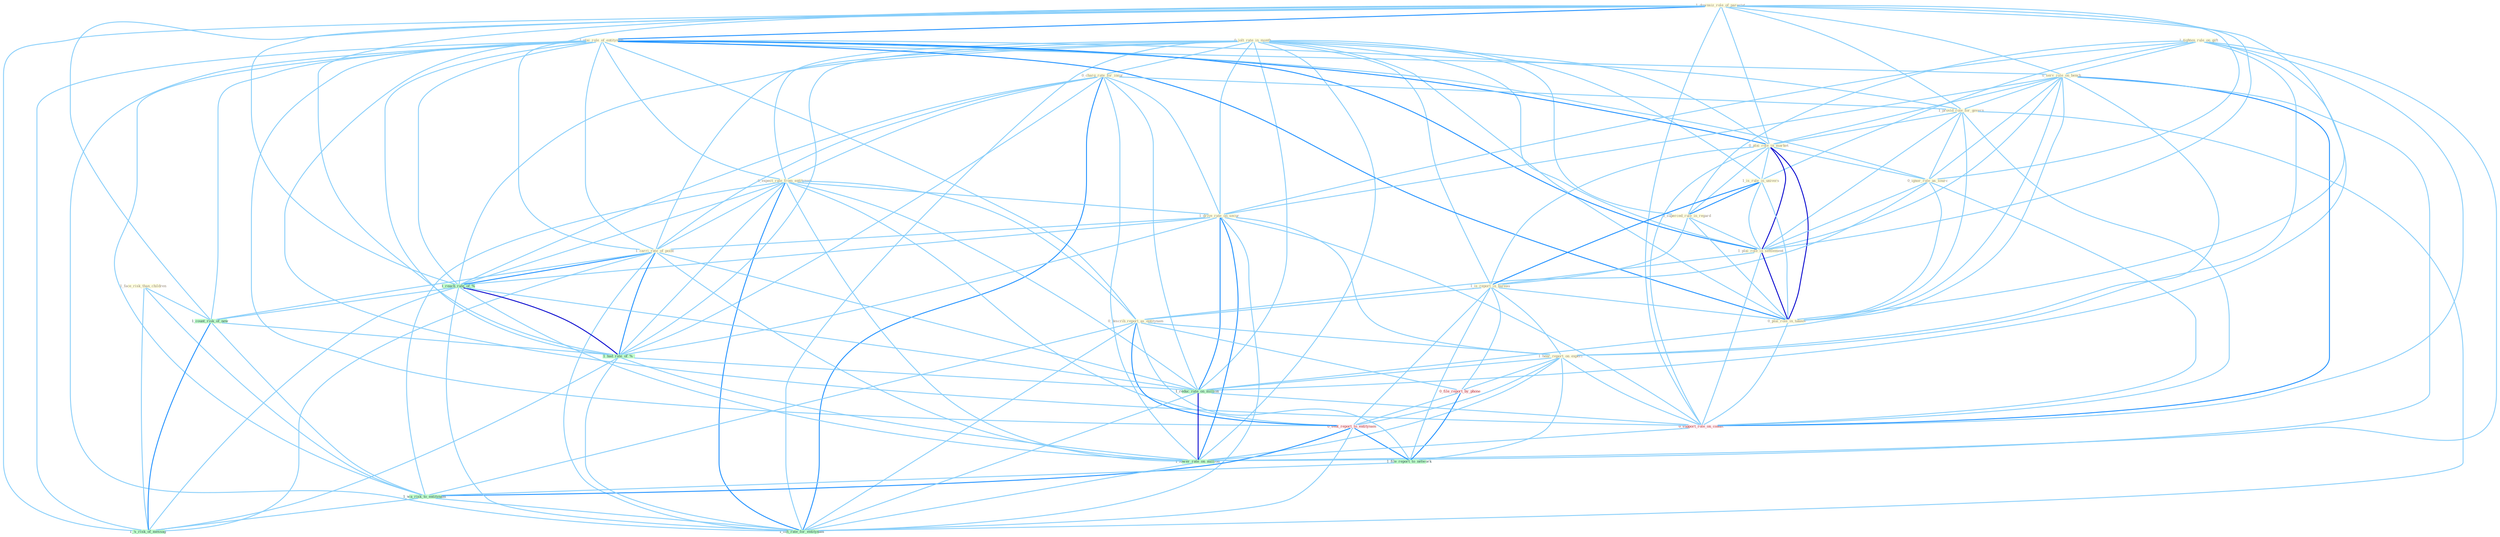 Graph G{ 
    node
    [shape=polygon,style=filled,width=.5,height=.06,color="#BDFCC9",fixedsize=true,fontsize=4,
    fontcolor="#2f4f4f"];
    {node
    [color="#ffffe0", fontcolor="#8b7d6b"] "1_downsiz_role_of_parastat " "0_jolt_rate_in_month " "1_plai_role_of_entitynam " "0_charg_rate_for_insur " "0_expect_rate_from_entitynam " "1_tighten_rule_on_gift " "0_serv_role_on_bench " "1_drive_rate_on_secur " "1_provid_role_for_govern " "0_plai_role_in_market " "0_ignor_role_as_sourc " "1_carri_rate_of_point " "1_is_rule_in_univers " "1_face_risk_than_children " "0_superced_rule_in_regard " "1_plai_role_in_settlement " "1_is_report_in_bureau " "0_describ_report_as_entitynam " "0_plai_role_in_takeov " "1_hear_report_on_experi "}
{node [color="#fff0f5", fontcolor="#b22222"] "0_file_report_by_phone " "0_sent_report_to_entitynam " "0_support_role_on_condit "}
edge [color="#B0E2FF"];

	"1_downsiz_role_of_parastat " -- "1_plai_role_of_entitynam " [w="2", color="#1e90ff" , len=0.8];
	"1_downsiz_role_of_parastat " -- "0_serv_role_on_bench " [w="1", color="#87cefa" ];
	"1_downsiz_role_of_parastat " -- "1_provid_role_for_govern " [w="1", color="#87cefa" ];
	"1_downsiz_role_of_parastat " -- "0_plai_role_in_market " [w="1", color="#87cefa" ];
	"1_downsiz_role_of_parastat " -- "0_ignor_role_as_sourc " [w="1", color="#87cefa" ];
	"1_downsiz_role_of_parastat " -- "1_carri_rate_of_point " [w="1", color="#87cefa" ];
	"1_downsiz_role_of_parastat " -- "1_plai_role_in_settlement " [w="1", color="#87cefa" ];
	"1_downsiz_role_of_parastat " -- "0_plai_role_in_takeov " [w="1", color="#87cefa" ];
	"1_downsiz_role_of_parastat " -- "1_reach_rate_of_% " [w="1", color="#87cefa" ];
	"1_downsiz_role_of_parastat " -- "1_count_risk_of_new " [w="1", color="#87cefa" ];
	"1_downsiz_role_of_parastat " -- "1_had_rate_of_% " [w="1", color="#87cefa" ];
	"1_downsiz_role_of_parastat " -- "0_support_role_on_condit " [w="1", color="#87cefa" ];
	"1_downsiz_role_of_parastat " -- "1_'s_risk_of_messag " [w="1", color="#87cefa" ];
	"0_jolt_rate_in_month " -- "0_charg_rate_for_insur " [w="1", color="#87cefa" ];
	"0_jolt_rate_in_month " -- "0_expect_rate_from_entitynam " [w="1", color="#87cefa" ];
	"0_jolt_rate_in_month " -- "1_drive_rate_on_secur " [w="1", color="#87cefa" ];
	"0_jolt_rate_in_month " -- "0_plai_role_in_market " [w="1", color="#87cefa" ];
	"0_jolt_rate_in_month " -- "1_carri_rate_of_point " [w="1", color="#87cefa" ];
	"0_jolt_rate_in_month " -- "1_is_rule_in_univers " [w="1", color="#87cefa" ];
	"0_jolt_rate_in_month " -- "0_superced_rule_in_regard " [w="1", color="#87cefa" ];
	"0_jolt_rate_in_month " -- "1_plai_role_in_settlement " [w="1", color="#87cefa" ];
	"0_jolt_rate_in_month " -- "1_is_report_in_bureau " [w="1", color="#87cefa" ];
	"0_jolt_rate_in_month " -- "0_plai_role_in_takeov " [w="1", color="#87cefa" ];
	"0_jolt_rate_in_month " -- "1_reach_rate_of_% " [w="1", color="#87cefa" ];
	"0_jolt_rate_in_month " -- "1_had_rate_of_% " [w="1", color="#87cefa" ];
	"0_jolt_rate_in_month " -- "1_reduc_rate_on_million " [w="1", color="#87cefa" ];
	"0_jolt_rate_in_month " -- "1_lower_rate_on_million " [w="1", color="#87cefa" ];
	"0_jolt_rate_in_month " -- "1_lift_rate_for_entitynam " [w="1", color="#87cefa" ];
	"1_plai_role_of_entitynam " -- "0_expect_rate_from_entitynam " [w="1", color="#87cefa" ];
	"1_plai_role_of_entitynam " -- "0_serv_role_on_bench " [w="1", color="#87cefa" ];
	"1_plai_role_of_entitynam " -- "1_provid_role_for_govern " [w="1", color="#87cefa" ];
	"1_plai_role_of_entitynam " -- "0_plai_role_in_market " [w="2", color="#1e90ff" , len=0.8];
	"1_plai_role_of_entitynam " -- "0_ignor_role_as_sourc " [w="1", color="#87cefa" ];
	"1_plai_role_of_entitynam " -- "1_carri_rate_of_point " [w="1", color="#87cefa" ];
	"1_plai_role_of_entitynam " -- "1_plai_role_in_settlement " [w="2", color="#1e90ff" , len=0.8];
	"1_plai_role_of_entitynam " -- "0_describ_report_as_entitynam " [w="1", color="#87cefa" ];
	"1_plai_role_of_entitynam " -- "0_plai_role_in_takeov " [w="2", color="#1e90ff" , len=0.8];
	"1_plai_role_of_entitynam " -- "1_reach_rate_of_% " [w="1", color="#87cefa" ];
	"1_plai_role_of_entitynam " -- "1_count_risk_of_new " [w="1", color="#87cefa" ];
	"1_plai_role_of_entitynam " -- "1_had_rate_of_% " [w="1", color="#87cefa" ];
	"1_plai_role_of_entitynam " -- "0_sent_report_to_entitynam " [w="1", color="#87cefa" ];
	"1_plai_role_of_entitynam " -- "1_wa_risk_to_entitynam " [w="1", color="#87cefa" ];
	"1_plai_role_of_entitynam " -- "0_support_role_on_condit " [w="1", color="#87cefa" ];
	"1_plai_role_of_entitynam " -- "1_'s_risk_of_messag " [w="1", color="#87cefa" ];
	"1_plai_role_of_entitynam " -- "1_lift_rate_for_entitynam " [w="1", color="#87cefa" ];
	"0_charg_rate_for_insur " -- "0_expect_rate_from_entitynam " [w="1", color="#87cefa" ];
	"0_charg_rate_for_insur " -- "1_drive_rate_on_secur " [w="1", color="#87cefa" ];
	"0_charg_rate_for_insur " -- "1_provid_role_for_govern " [w="1", color="#87cefa" ];
	"0_charg_rate_for_insur " -- "1_carri_rate_of_point " [w="1", color="#87cefa" ];
	"0_charg_rate_for_insur " -- "1_reach_rate_of_% " [w="1", color="#87cefa" ];
	"0_charg_rate_for_insur " -- "1_had_rate_of_% " [w="1", color="#87cefa" ];
	"0_charg_rate_for_insur " -- "1_reduc_rate_on_million " [w="1", color="#87cefa" ];
	"0_charg_rate_for_insur " -- "1_lower_rate_on_million " [w="1", color="#87cefa" ];
	"0_charg_rate_for_insur " -- "1_lift_rate_for_entitynam " [w="2", color="#1e90ff" , len=0.8];
	"0_expect_rate_from_entitynam " -- "1_drive_rate_on_secur " [w="1", color="#87cefa" ];
	"0_expect_rate_from_entitynam " -- "1_carri_rate_of_point " [w="1", color="#87cefa" ];
	"0_expect_rate_from_entitynam " -- "0_describ_report_as_entitynam " [w="1", color="#87cefa" ];
	"0_expect_rate_from_entitynam " -- "1_reach_rate_of_% " [w="1", color="#87cefa" ];
	"0_expect_rate_from_entitynam " -- "1_had_rate_of_% " [w="1", color="#87cefa" ];
	"0_expect_rate_from_entitynam " -- "0_sent_report_to_entitynam " [w="1", color="#87cefa" ];
	"0_expect_rate_from_entitynam " -- "1_reduc_rate_on_million " [w="1", color="#87cefa" ];
	"0_expect_rate_from_entitynam " -- "1_wa_risk_to_entitynam " [w="1", color="#87cefa" ];
	"0_expect_rate_from_entitynam " -- "1_lower_rate_on_million " [w="1", color="#87cefa" ];
	"0_expect_rate_from_entitynam " -- "1_lift_rate_for_entitynam " [w="2", color="#1e90ff" , len=0.8];
	"1_tighten_rule_on_gift " -- "0_serv_role_on_bench " [w="1", color="#87cefa" ];
	"1_tighten_rule_on_gift " -- "1_drive_rate_on_secur " [w="1", color="#87cefa" ];
	"1_tighten_rule_on_gift " -- "1_is_rule_in_univers " [w="1", color="#87cefa" ];
	"1_tighten_rule_on_gift " -- "0_superced_rule_in_regard " [w="1", color="#87cefa" ];
	"1_tighten_rule_on_gift " -- "1_hear_report_on_experi " [w="1", color="#87cefa" ];
	"1_tighten_rule_on_gift " -- "1_reduc_rate_on_million " [w="1", color="#87cefa" ];
	"1_tighten_rule_on_gift " -- "0_support_role_on_condit " [w="1", color="#87cefa" ];
	"1_tighten_rule_on_gift " -- "1_lower_rate_on_million " [w="1", color="#87cefa" ];
	"0_serv_role_on_bench " -- "1_drive_rate_on_secur " [w="1", color="#87cefa" ];
	"0_serv_role_on_bench " -- "1_provid_role_for_govern " [w="1", color="#87cefa" ];
	"0_serv_role_on_bench " -- "0_plai_role_in_market " [w="1", color="#87cefa" ];
	"0_serv_role_on_bench " -- "0_ignor_role_as_sourc " [w="1", color="#87cefa" ];
	"0_serv_role_on_bench " -- "1_plai_role_in_settlement " [w="1", color="#87cefa" ];
	"0_serv_role_on_bench " -- "0_plai_role_in_takeov " [w="1", color="#87cefa" ];
	"0_serv_role_on_bench " -- "1_hear_report_on_experi " [w="1", color="#87cefa" ];
	"0_serv_role_on_bench " -- "1_reduc_rate_on_million " [w="1", color="#87cefa" ];
	"0_serv_role_on_bench " -- "0_support_role_on_condit " [w="2", color="#1e90ff" , len=0.8];
	"0_serv_role_on_bench " -- "1_lower_rate_on_million " [w="1", color="#87cefa" ];
	"1_drive_rate_on_secur " -- "1_carri_rate_of_point " [w="1", color="#87cefa" ];
	"1_drive_rate_on_secur " -- "1_hear_report_on_experi " [w="1", color="#87cefa" ];
	"1_drive_rate_on_secur " -- "1_reach_rate_of_% " [w="1", color="#87cefa" ];
	"1_drive_rate_on_secur " -- "1_had_rate_of_% " [w="1", color="#87cefa" ];
	"1_drive_rate_on_secur " -- "1_reduc_rate_on_million " [w="2", color="#1e90ff" , len=0.8];
	"1_drive_rate_on_secur " -- "0_support_role_on_condit " [w="1", color="#87cefa" ];
	"1_drive_rate_on_secur " -- "1_lower_rate_on_million " [w="2", color="#1e90ff" , len=0.8];
	"1_drive_rate_on_secur " -- "1_lift_rate_for_entitynam " [w="1", color="#87cefa" ];
	"1_provid_role_for_govern " -- "0_plai_role_in_market " [w="1", color="#87cefa" ];
	"1_provid_role_for_govern " -- "0_ignor_role_as_sourc " [w="1", color="#87cefa" ];
	"1_provid_role_for_govern " -- "1_plai_role_in_settlement " [w="1", color="#87cefa" ];
	"1_provid_role_for_govern " -- "0_plai_role_in_takeov " [w="1", color="#87cefa" ];
	"1_provid_role_for_govern " -- "0_support_role_on_condit " [w="1", color="#87cefa" ];
	"1_provid_role_for_govern " -- "1_lift_rate_for_entitynam " [w="1", color="#87cefa" ];
	"0_plai_role_in_market " -- "0_ignor_role_as_sourc " [w="1", color="#87cefa" ];
	"0_plai_role_in_market " -- "1_is_rule_in_univers " [w="1", color="#87cefa" ];
	"0_plai_role_in_market " -- "0_superced_rule_in_regard " [w="1", color="#87cefa" ];
	"0_plai_role_in_market " -- "1_plai_role_in_settlement " [w="3", color="#0000cd" , len=0.6];
	"0_plai_role_in_market " -- "1_is_report_in_bureau " [w="1", color="#87cefa" ];
	"0_plai_role_in_market " -- "0_plai_role_in_takeov " [w="3", color="#0000cd" , len=0.6];
	"0_plai_role_in_market " -- "0_support_role_on_condit " [w="1", color="#87cefa" ];
	"0_ignor_role_as_sourc " -- "1_plai_role_in_settlement " [w="1", color="#87cefa" ];
	"0_ignor_role_as_sourc " -- "0_describ_report_as_entitynam " [w="1", color="#87cefa" ];
	"0_ignor_role_as_sourc " -- "0_plai_role_in_takeov " [w="1", color="#87cefa" ];
	"0_ignor_role_as_sourc " -- "0_support_role_on_condit " [w="1", color="#87cefa" ];
	"1_carri_rate_of_point " -- "1_reach_rate_of_% " [w="2", color="#1e90ff" , len=0.8];
	"1_carri_rate_of_point " -- "1_count_risk_of_new " [w="1", color="#87cefa" ];
	"1_carri_rate_of_point " -- "1_had_rate_of_% " [w="2", color="#1e90ff" , len=0.8];
	"1_carri_rate_of_point " -- "1_reduc_rate_on_million " [w="1", color="#87cefa" ];
	"1_carri_rate_of_point " -- "1_'s_risk_of_messag " [w="1", color="#87cefa" ];
	"1_carri_rate_of_point " -- "1_lower_rate_on_million " [w="1", color="#87cefa" ];
	"1_carri_rate_of_point " -- "1_lift_rate_for_entitynam " [w="1", color="#87cefa" ];
	"1_is_rule_in_univers " -- "0_superced_rule_in_regard " [w="2", color="#1e90ff" , len=0.8];
	"1_is_rule_in_univers " -- "1_plai_role_in_settlement " [w="1", color="#87cefa" ];
	"1_is_rule_in_univers " -- "1_is_report_in_bureau " [w="2", color="#1e90ff" , len=0.8];
	"1_is_rule_in_univers " -- "0_plai_role_in_takeov " [w="1", color="#87cefa" ];
	"1_face_risk_than_children " -- "1_count_risk_of_new " [w="1", color="#87cefa" ];
	"1_face_risk_than_children " -- "1_wa_risk_to_entitynam " [w="1", color="#87cefa" ];
	"1_face_risk_than_children " -- "1_'s_risk_of_messag " [w="1", color="#87cefa" ];
	"0_superced_rule_in_regard " -- "1_plai_role_in_settlement " [w="1", color="#87cefa" ];
	"0_superced_rule_in_regard " -- "1_is_report_in_bureau " [w="1", color="#87cefa" ];
	"0_superced_rule_in_regard " -- "0_plai_role_in_takeov " [w="1", color="#87cefa" ];
	"1_plai_role_in_settlement " -- "1_is_report_in_bureau " [w="1", color="#87cefa" ];
	"1_plai_role_in_settlement " -- "0_plai_role_in_takeov " [w="3", color="#0000cd" , len=0.6];
	"1_plai_role_in_settlement " -- "0_support_role_on_condit " [w="1", color="#87cefa" ];
	"1_is_report_in_bureau " -- "0_describ_report_as_entitynam " [w="1", color="#87cefa" ];
	"1_is_report_in_bureau " -- "0_plai_role_in_takeov " [w="1", color="#87cefa" ];
	"1_is_report_in_bureau " -- "1_hear_report_on_experi " [w="1", color="#87cefa" ];
	"1_is_report_in_bureau " -- "0_file_report_by_phone " [w="1", color="#87cefa" ];
	"1_is_report_in_bureau " -- "0_sent_report_to_entitynam " [w="1", color="#87cefa" ];
	"1_is_report_in_bureau " -- "1_file_report_to_network " [w="1", color="#87cefa" ];
	"0_describ_report_as_entitynam " -- "1_hear_report_on_experi " [w="1", color="#87cefa" ];
	"0_describ_report_as_entitynam " -- "0_file_report_by_phone " [w="1", color="#87cefa" ];
	"0_describ_report_as_entitynam " -- "0_sent_report_to_entitynam " [w="2", color="#1e90ff" , len=0.8];
	"0_describ_report_as_entitynam " -- "1_file_report_to_network " [w="1", color="#87cefa" ];
	"0_describ_report_as_entitynam " -- "1_wa_risk_to_entitynam " [w="1", color="#87cefa" ];
	"0_describ_report_as_entitynam " -- "1_lift_rate_for_entitynam " [w="1", color="#87cefa" ];
	"0_plai_role_in_takeov " -- "0_support_role_on_condit " [w="1", color="#87cefa" ];
	"1_hear_report_on_experi " -- "0_file_report_by_phone " [w="1", color="#87cefa" ];
	"1_hear_report_on_experi " -- "0_sent_report_to_entitynam " [w="1", color="#87cefa" ];
	"1_hear_report_on_experi " -- "1_file_report_to_network " [w="1", color="#87cefa" ];
	"1_hear_report_on_experi " -- "1_reduc_rate_on_million " [w="1", color="#87cefa" ];
	"1_hear_report_on_experi " -- "0_support_role_on_condit " [w="1", color="#87cefa" ];
	"1_hear_report_on_experi " -- "1_lower_rate_on_million " [w="1", color="#87cefa" ];
	"1_reach_rate_of_% " -- "1_count_risk_of_new " [w="1", color="#87cefa" ];
	"1_reach_rate_of_% " -- "1_had_rate_of_% " [w="3", color="#0000cd" , len=0.6];
	"1_reach_rate_of_% " -- "1_reduc_rate_on_million " [w="1", color="#87cefa" ];
	"1_reach_rate_of_% " -- "1_'s_risk_of_messag " [w="1", color="#87cefa" ];
	"1_reach_rate_of_% " -- "1_lower_rate_on_million " [w="1", color="#87cefa" ];
	"1_reach_rate_of_% " -- "1_lift_rate_for_entitynam " [w="1", color="#87cefa" ];
	"0_file_report_by_phone " -- "0_sent_report_to_entitynam " [w="1", color="#87cefa" ];
	"0_file_report_by_phone " -- "1_file_report_to_network " [w="2", color="#1e90ff" , len=0.8];
	"1_count_risk_of_new " -- "1_had_rate_of_% " [w="1", color="#87cefa" ];
	"1_count_risk_of_new " -- "1_wa_risk_to_entitynam " [w="1", color="#87cefa" ];
	"1_count_risk_of_new " -- "1_'s_risk_of_messag " [w="2", color="#1e90ff" , len=0.8];
	"1_had_rate_of_% " -- "1_reduc_rate_on_million " [w="1", color="#87cefa" ];
	"1_had_rate_of_% " -- "1_'s_risk_of_messag " [w="1", color="#87cefa" ];
	"1_had_rate_of_% " -- "1_lower_rate_on_million " [w="1", color="#87cefa" ];
	"1_had_rate_of_% " -- "1_lift_rate_for_entitynam " [w="1", color="#87cefa" ];
	"0_sent_report_to_entitynam " -- "1_file_report_to_network " [w="2", color="#1e90ff" , len=0.8];
	"0_sent_report_to_entitynam " -- "1_wa_risk_to_entitynam " [w="2", color="#1e90ff" , len=0.8];
	"0_sent_report_to_entitynam " -- "1_lift_rate_for_entitynam " [w="1", color="#87cefa" ];
	"1_file_report_to_network " -- "1_wa_risk_to_entitynam " [w="1", color="#87cefa" ];
	"1_reduc_rate_on_million " -- "0_support_role_on_condit " [w="1", color="#87cefa" ];
	"1_reduc_rate_on_million " -- "1_lower_rate_on_million " [w="3", color="#0000cd" , len=0.6];
	"1_reduc_rate_on_million " -- "1_lift_rate_for_entitynam " [w="1", color="#87cefa" ];
	"1_wa_risk_to_entitynam " -- "1_'s_risk_of_messag " [w="1", color="#87cefa" ];
	"1_wa_risk_to_entitynam " -- "1_lift_rate_for_entitynam " [w="1", color="#87cefa" ];
	"0_support_role_on_condit " -- "1_lower_rate_on_million " [w="1", color="#87cefa" ];
	"1_lower_rate_on_million " -- "1_lift_rate_for_entitynam " [w="1", color="#87cefa" ];
}